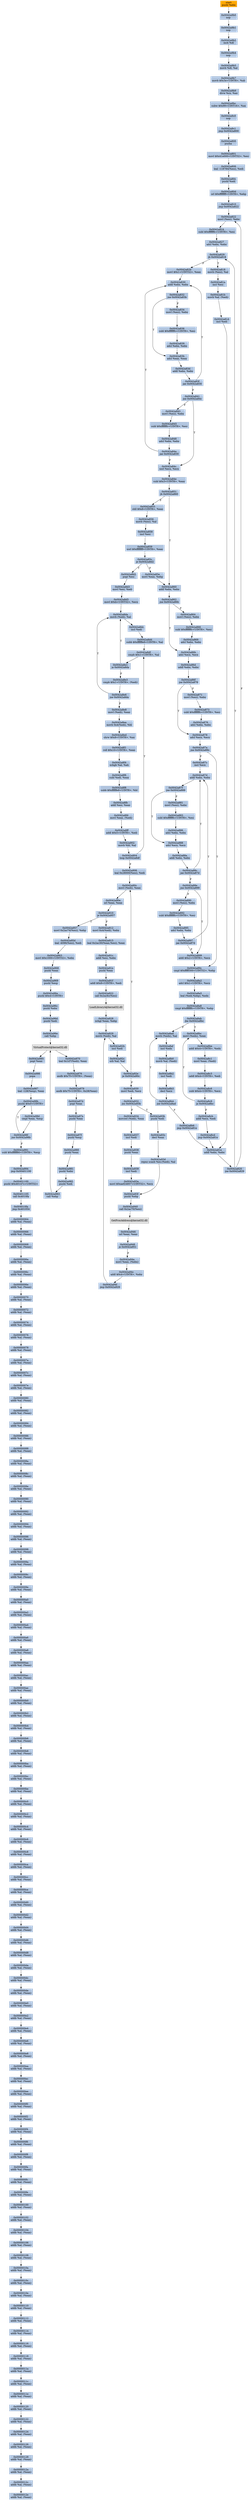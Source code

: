 digraph G {
node[shape=rectangle,style=filled,fillcolor=lightsteelblue,color=lightsteelblue]
bgcolor="transparent"
a0x0042a9afpushl_ebx[label="start\npushl %ebx",color="lightgrey",fillcolor="orange"];
a0x0042a9b0nop_[label="0x0042a9b0\nnop "];
a0x0042a9b1nop_[label="0x0042a9b1\nnop "];
a0x0042a9b2incb_dl[label="0x0042a9b2\nincb %dl"];
a0x0042a9b4nop_[label="0x0042a9b4\nnop "];
a0x0042a9b5movb_dl_al[label="0x0042a9b5\nmovb %dl, %al"];
a0x0042a9b7movb_0x3eUINT8_ah[label="0x0042a9b7\nmovb $0x3e<UINT8>, %ah"];
a0x0042a9b9divw_cx_ax[label="0x0042a9b9\ndivw %cx, %ax"];
a0x0042a9bcsubw_0x99UINT16_ax[label="0x0042a9bc\nsubw $0x99<UINT16>, %ax"];
a0x0042a9c0nop_[label="0x0042a9c0\nnop "];
a0x0042a9c1jmp_0x0042a800[label="0x0042a9c1\njmp 0x0042a800"];
a0x0042a800pusha_[label="0x0042a800\npusha "];
a0x0042a801movl_0x41e000UINT32_esi[label="0x0042a801\nmovl $0x41e000<UINT32>, %esi"];
a0x0042a806leal__118784esi__edi[label="0x0042a806\nleal -118784(%esi), %edi"];
a0x0042a80cpushl_edi[label="0x0042a80c\npushl %edi"];
a0x0042a80dorl_0xffffffffUINT8_ebp[label="0x0042a80d\norl $0xffffffff<UINT8>, %ebp"];
a0x0042a810jmp_0x0042a822[label="0x0042a810\njmp 0x0042a822"];
a0x0042a822movl_esi__ebx[label="0x0042a822\nmovl (%esi), %ebx"];
a0x0042a824subl_0xfffffffcUINT8_esi[label="0x0042a824\nsubl $0xfffffffc<UINT8>, %esi"];
a0x0042a827adcl_ebx_ebx[label="0x0042a827\nadcl %ebx, %ebx"];
a0x0042a829jb_0x0042a818[label="0x0042a829\njb 0x0042a818"];
a0x0042a818movb_esi__al[label="0x0042a818\nmovb (%esi), %al"];
a0x0042a81aincl_esi[label="0x0042a81a\nincl %esi"];
a0x0042a81bmovb_al_edi_[label="0x0042a81b\nmovb %al, (%edi)"];
a0x0042a81dincl_edi[label="0x0042a81d\nincl %edi"];
a0x0042a81eaddl_ebx_ebx[label="0x0042a81e\naddl %ebx, %ebx"];
a0x0042a820jne_0x0042a829[label="0x0042a820\njne 0x0042a829"];
a0x0042a82bmovl_0x1UINT32_eax[label="0x0042a82b\nmovl $0x1<UINT32>, %eax"];
a0x0042a830addl_ebx_ebx[label="0x0042a830\naddl %ebx, %ebx"];
a0x0042a832jne_0x0042a83b[label="0x0042a832\njne 0x0042a83b"];
a0x0042a83badcl_eax_eax[label="0x0042a83b\nadcl %eax, %eax"];
a0x0042a83daddl_ebx_ebx[label="0x0042a83d\naddl %ebx, %ebx"];
a0x0042a83fjae_0x0042a830[label="0x0042a83f\njae 0x0042a830"];
a0x0042a841jne_0x0042a84c[label="0x0042a841\njne 0x0042a84c"];
a0x0042a84cxorl_ecx_ecx[label="0x0042a84c\nxorl %ecx, %ecx"];
a0x0042a84esubl_0x3UINT8_eax[label="0x0042a84e\nsubl $0x3<UINT8>, %eax"];
a0x0042a851jb_0x0042a860[label="0x0042a851\njb 0x0042a860"];
a0x0042a860addl_ebx_ebx[label="0x0042a860\naddl %ebx, %ebx"];
a0x0042a862jne_0x0042a86b[label="0x0042a862\njne 0x0042a86b"];
a0x0042a86badcl_ecx_ecx[label="0x0042a86b\nadcl %ecx, %ecx"];
a0x0042a86daddl_ebx_ebx[label="0x0042a86d\naddl %ebx, %ebx"];
a0x0042a86fjne_0x0042a878[label="0x0042a86f\njne 0x0042a878"];
a0x0042a878adcl_ecx_ecx[label="0x0042a878\nadcl %ecx, %ecx"];
a0x0042a87ajne_0x0042a89c[label="0x0042a87a\njne 0x0042a89c"];
a0x0042a87cincl_ecx[label="0x0042a87c\nincl %ecx"];
a0x0042a87daddl_ebx_ebx[label="0x0042a87d\naddl %ebx, %ebx"];
a0x0042a87fjne_0x0042a888[label="0x0042a87f\njne 0x0042a888"];
a0x0042a888adcl_ecx_ecx[label="0x0042a888\nadcl %ecx, %ecx"];
a0x0042a88aaddl_ebx_ebx[label="0x0042a88a\naddl %ebx, %ebx"];
a0x0042a88cjae_0x0042a87d[label="0x0042a88c\njae 0x0042a87d"];
a0x0042a88ejne_0x0042a899[label="0x0042a88e\njne 0x0042a899"];
a0x0042a899addl_0x2UINT8_ecx[label="0x0042a899\naddl $0x2<UINT8>, %ecx"];
a0x0042a89ccmpl_0xfffff300UINT32_ebp[label="0x0042a89c\ncmpl $0xfffff300<UINT32>, %ebp"];
a0x0042a8a2adcl_0x1UINT8_ecx[label="0x0042a8a2\nadcl $0x1<UINT8>, %ecx"];
a0x0042a8a5leal_ediebp__edx[label="0x0042a8a5\nleal (%edi,%ebp), %edx"];
a0x0042a8a8cmpl_0xfffffffcUINT8_ebp[label="0x0042a8a8\ncmpl $0xfffffffc<UINT8>, %ebp"];
a0x0042a8abjbe_0x0042a8bc[label="0x0042a8ab\njbe 0x0042a8bc"];
a0x0042a8admovb_edx__al[label="0x0042a8ad\nmovb (%edx), %al"];
a0x0042a8afincl_edx[label="0x0042a8af\nincl %edx"];
a0x0042a8b0movb_al_edi_[label="0x0042a8b0\nmovb %al, (%edi)"];
a0x0042a8b2incl_edi[label="0x0042a8b2\nincl %edi"];
a0x0042a8b3decl_ecx[label="0x0042a8b3\ndecl %ecx"];
a0x0042a8b4jne_0x0042a8ad[label="0x0042a8b4\njne 0x0042a8ad"];
a0x0042a8b6jmp_0x0042a81e[label="0x0042a8b6\njmp 0x0042a81e"];
a0x0042a853shll_0x8UINT8_eax[label="0x0042a853\nshll $0x8<UINT8>, %eax"];
a0x0042a856movb_esi__al[label="0x0042a856\nmovb (%esi), %al"];
a0x0042a858incl_esi[label="0x0042a858\nincl %esi"];
a0x0042a859xorl_0xffffffffUINT8_eax[label="0x0042a859\nxorl $0xffffffff<UINT8>, %eax"];
a0x0042a85cje_0x0042a8d2[label="0x0042a85c\nje 0x0042a8d2"];
a0x0042a85emovl_eax_ebp[label="0x0042a85e\nmovl %eax, %ebp"];
a0x0042a8bcmovl_edx__eax[label="0x0042a8bc\nmovl (%edx), %eax"];
a0x0042a8beaddl_0x4UINT8_edx[label="0x0042a8be\naddl $0x4<UINT8>, %edx"];
a0x0042a8c1movl_eax_edi_[label="0x0042a8c1\nmovl %eax, (%edi)"];
a0x0042a8c3addl_0x4UINT8_edi[label="0x0042a8c3\naddl $0x4<UINT8>, %edi"];
a0x0042a8c6subl_0x4UINT8_ecx[label="0x0042a8c6\nsubl $0x4<UINT8>, %ecx"];
a0x0042a8c9ja_0x0042a8bc[label="0x0042a8c9\nja 0x0042a8bc"];
a0x0042a8cbaddl_ecx_edi[label="0x0042a8cb\naddl %ecx, %edi"];
a0x0042a8cdjmp_0x0042a81e[label="0x0042a8cd\njmp 0x0042a81e"];
a0x0042a864movl_esi__ebx[label="0x0042a864\nmovl (%esi), %ebx"];
a0x0042a866subl_0xfffffffcUINT8_esi[label="0x0042a866\nsubl $0xfffffffc<UINT8>, %esi"];
a0x0042a869adcl_ebx_ebx[label="0x0042a869\nadcl %ebx, %ebx"];
a0x0042a871movl_esi__ebx[label="0x0042a871\nmovl (%esi), %ebx"];
a0x0042a873subl_0xfffffffcUINT8_esi[label="0x0042a873\nsubl $0xfffffffc<UINT8>, %esi"];
a0x0042a876adcl_ebx_ebx[label="0x0042a876\nadcl %ebx, %ebx"];
a0x0042a843movl_esi__ebx[label="0x0042a843\nmovl (%esi), %ebx"];
a0x0042a845subl_0xfffffffcUINT8_esi[label="0x0042a845\nsubl $0xfffffffc<UINT8>, %esi"];
a0x0042a848adcl_ebx_ebx[label="0x0042a848\nadcl %ebx, %ebx"];
a0x0042a84ajae_0x0042a830[label="0x0042a84a\njae 0x0042a830"];
a0x0042a890movl_esi__ebx[label="0x0042a890\nmovl (%esi), %ebx"];
a0x0042a892subl_0xfffffffcUINT8_esi[label="0x0042a892\nsubl $0xfffffffc<UINT8>, %esi"];
a0x0042a895adcl_ebx_ebx[label="0x0042a895\nadcl %ebx, %ebx"];
a0x0042a897jae_0x0042a87d[label="0x0042a897\njae 0x0042a87d"];
a0x0042a834movl_esi__ebx[label="0x0042a834\nmovl (%esi), %ebx"];
a0x0042a836subl_0xfffffffcUINT8_esi[label="0x0042a836\nsubl $0xfffffffc<UINT8>, %esi"];
a0x0042a839adcl_ebx_ebx[label="0x0042a839\nadcl %ebx, %ebx"];
a0x0042a881movl_esi__ebx[label="0x0042a881\nmovl (%esi), %ebx"];
a0x0042a883subl_0xfffffffcUINT8_esi[label="0x0042a883\nsubl $0xfffffffc<UINT8>, %esi"];
a0x0042a886adcl_ebx_ebx[label="0x0042a886\nadcl %ebx, %ebx"];
a0x0042a8d2popl_esi[label="0x0042a8d2\npopl %esi"];
a0x0042a8d3movl_esi_edi[label="0x0042a8d3\nmovl %esi, %edi"];
a0x0042a8d5movl_0xbUINT32_ecx[label="0x0042a8d5\nmovl $0xb<UINT32>, %ecx"];
a0x0042a8damovb_edi__al[label="0x0042a8da\nmovb (%edi), %al"];
a0x0042a8dcincl_edi[label="0x0042a8dc\nincl %edi"];
a0x0042a8ddsubb_0xffffffe8UINT8_al[label="0x0042a8dd\nsubb $0xffffffe8<UINT8>, %al"];
a0x0042a8dfcmpb_0x1UINT8_al[label="0x0042a8df\ncmpb $0x1<UINT8>, %al"];
a0x0042a8e1ja_0x0042a8da[label="0x0042a8e1\nja 0x0042a8da"];
a0x0042a8e3cmpb_0x1UINT8_edi_[label="0x0042a8e3\ncmpb $0x1<UINT8>, (%edi)"];
a0x0042a8e6jne_0x0042a8da[label="0x0042a8e6\njne 0x0042a8da"];
a0x0042a8e8movl_edi__eax[label="0x0042a8e8\nmovl (%edi), %eax"];
a0x0042a8eamovb_0x4edi__bl[label="0x0042a8ea\nmovb 0x4(%edi), %bl"];
a0x0042a8edshrw_0x8UINT8_ax[label="0x0042a8ed\nshrw $0x8<UINT8>, %ax"];
a0x0042a8f1roll_0x10UINT8_eax[label="0x0042a8f1\nroll $0x10<UINT8>, %eax"];
a0x0042a8f4xchgb_al_ah[label="0x0042a8f4\nxchgb %al, %ah"];
a0x0042a8f6subl_edi_eax[label="0x0042a8f6\nsubl %edi, %eax"];
a0x0042a8f8subb_0xffffffe8UINT8_bl[label="0x0042a8f8\nsubb $0xffffffe8<UINT8>, %bl"];
a0x0042a8fbaddl_esi_eax[label="0x0042a8fb\naddl %esi, %eax"];
a0x0042a8fdmovl_eax_edi_[label="0x0042a8fd\nmovl %eax, (%edi)"];
a0x0042a8ffaddl_0x5UINT8_edi[label="0x0042a8ff\naddl $0x5<UINT8>, %edi"];
a0x0042a902movb_bl_al[label="0x0042a902\nmovb %bl, %al"];
a0x0042a904loop_0x0042a8df[label="0x0042a904\nloop 0x0042a8df"];
a0x0042a906leal_0x28000esi__edi[label="0x0042a906\nleal 0x28000(%esi), %edi"];
a0x0042a90cmovl_edi__eax[label="0x0042a90c\nmovl (%edi), %eax"];
a0x0042a90eorl_eax_eax[label="0x0042a90e\norl %eax, %eax"];
a0x0042a910je_0x0042a957[label="0x0042a910\nje 0x0042a957"];
a0x0042a912movl_0x4edi__ebx[label="0x0042a912\nmovl 0x4(%edi), %ebx"];
a0x0042a915leal_0x2ac30eaxesi__eax[label="0x0042a915\nleal 0x2ac30(%eax,%esi), %eax"];
a0x0042a91caddl_esi_ebx[label="0x0042a91c\naddl %esi, %ebx"];
a0x0042a91epushl_eax[label="0x0042a91e\npushl %eax"];
a0x0042a91faddl_0x8UINT8_edi[label="0x0042a91f\naddl $0x8<UINT8>, %edi"];
a0x0042a922call_0x2ac6cesi_[label="0x0042a922\ncall 0x2ac6c(%esi)"];
LoadLibraryA_kernel32_dll[label="LoadLibraryA@kernel32.dll",color="lightgrey",fillcolor="lightgrey"];
a0x0042a928xchgl_eax_ebp[label="0x0042a928\nxchgl %eax, %ebp"];
a0x0042a929movb_edi__al[label="0x0042a929\nmovb (%edi), %al"];
a0x0042a92bincl_edi[label="0x0042a92b\nincl %edi"];
a0x0042a92corb_al_al[label="0x0042a92c\norb %al, %al"];
a0x0042a92eje_0x0042a90c[label="0x0042a92e\nje 0x0042a90c"];
a0x0042a930movl_edi_ecx[label="0x0042a930\nmovl %edi, %ecx"];
a0x0042a932jns_0x0042a93b[label="0x0042a932\njns 0x0042a93b"];
a0x0042a934movzwl_edi__eax[label="0x0042a934\nmovzwl (%edi), %eax"];
a0x0042a937incl_edi[label="0x0042a937\nincl %edi"];
a0x0042a938pushl_eax[label="0x0042a938\npushl %eax"];
a0x0042a939incl_edi[label="0x0042a939\nincl %edi"];
a0x0042a93amovl_0xaef24857UINT32_ecx[label="0x0042a93a\nmovl $0xaef24857<UINT32>, %ecx"];
a0x0042a93fpushl_ebp[label="0x0042a93f\npushl %ebp"];
a0x0042a940call_0x2ac70esi_[label="0x0042a940\ncall 0x2ac70(%esi)"];
GetProcAddress_kernel32_dll[label="GetProcAddress@kernel32.dll",color="lightgrey",fillcolor="lightgrey"];
a0x0042a946orl_eax_eax[label="0x0042a946\norl %eax, %eax"];
a0x0042a948je_0x0042a951[label="0x0042a948\nje 0x0042a951"];
a0x0042a94amovl_eax_ebx_[label="0x0042a94a\nmovl %eax, (%ebx)"];
a0x0042a94caddl_0x4UINT8_ebx[label="0x0042a94c\naddl $0x4<UINT8>, %ebx"];
a0x0042a94fjmp_0x0042a929[label="0x0042a94f\njmp 0x0042a929"];
a0x0042a93bpushl_edi[label="0x0042a93b\npushl %edi"];
a0x0042a93cdecl_eax[label="0x0042a93c\ndecl %eax"];
a0x0042a93drepnz_scasb_es_edi__al[label="0x0042a93d\nrepnz scasb %es:(%edi), %al"];
a0x0042a957movl_0x2ac74esi__ebp[label="0x0042a957\nmovl 0x2ac74(%esi), %ebp"];
a0x0042a95dleal__4096esi__edi[label="0x0042a95d\nleal -4096(%esi), %edi"];
a0x0042a963movl_0x1000UINT32_ebx[label="0x0042a963\nmovl $0x1000<UINT32>, %ebx"];
a0x0042a968pushl_eax[label="0x0042a968\npushl %eax"];
a0x0042a969pushl_esp[label="0x0042a969\npushl %esp"];
a0x0042a96apushl_0x4UINT8[label="0x0042a96a\npushl $0x4<UINT8>"];
a0x0042a96cpushl_ebx[label="0x0042a96c\npushl %ebx"];
a0x0042a96dpushl_edi[label="0x0042a96d\npushl %edi"];
a0x0042a96ecall_ebp[label="0x0042a96e\ncall %ebp"];
VirtualProtect_kernel32_dll[label="VirtualProtect@kernel32.dll",color="lightgrey",fillcolor="lightgrey"];
a0x0042a970leal_0x1d7edi__eax[label="0x0042a970\nleal 0x1d7(%edi), %eax"];
a0x0042a976andb_0x7fUINT8_eax_[label="0x0042a976\nandb $0x7f<UINT8>, (%eax)"];
a0x0042a979andb_0x7fUINT8_0x28eax_[label="0x0042a979\nandb $0x7f<UINT8>, 0x28(%eax)"];
a0x0042a97dpopl_eax[label="0x0042a97d\npopl %eax"];
a0x0042a97epushl_eax[label="0x0042a97e\npushl %eax"];
a0x0042a97fpushl_esp[label="0x0042a97f\npushl %esp"];
a0x0042a980pushl_eax[label="0x0042a980\npushl %eax"];
a0x0042a981pushl_ebx[label="0x0042a981\npushl %ebx"];
a0x0042a982pushl_edi[label="0x0042a982\npushl %edi"];
a0x0042a983call_ebp[label="0x0042a983\ncall %ebp"];
a0x0042a985popl_eax[label="0x0042a985\npopl %eax"];
a0x0042a986popa_[label="0x0042a986\npopa "];
a0x0042a987leal__128esp__eax[label="0x0042a987\nleal -128(%esp), %eax"];
a0x0042a98bpushl_0x0UINT8[label="0x0042a98b\npushl $0x0<UINT8>"];
a0x0042a98dcmpl_eax_esp[label="0x0042a98d\ncmpl %eax, %esp"];
a0x0042a98fjne_0x0042a98b[label="0x0042a98f\njne 0x0042a98b"];
a0x0042a991subl_0xffffff80UINT8_esp[label="0x0042a991\nsubl $0xffffff80<UINT8>, %esp"];
a0x0042a994jmp_0x00401100[label="0x0042a994\njmp 0x00401100"];
a0x00401100pushl_0x40147cUINT32[label="0x00401100\npushl $0x40147c<UINT32>"];
a0x00401105call_0x4010fa[label="0x00401105\ncall 0x4010fa"];
a0x004010fajmp_0x401054[label="0x004010fa\njmp 0x401054"];
a0x00000064addb_al_eax_[label="0x00000064\naddb %al, (%eax)"];
a0x00000066addb_al_eax_[label="0x00000066\naddb %al, (%eax)"];
a0x00000068addb_al_eax_[label="0x00000068\naddb %al, (%eax)"];
a0x0000006aaddb_al_eax_[label="0x0000006a\naddb %al, (%eax)"];
a0x0000006caddb_al_eax_[label="0x0000006c\naddb %al, (%eax)"];
a0x0000006eaddb_al_eax_[label="0x0000006e\naddb %al, (%eax)"];
a0x00000070addb_al_eax_[label="0x00000070\naddb %al, (%eax)"];
a0x00000072addb_al_eax_[label="0x00000072\naddb %al, (%eax)"];
a0x00000074addb_al_eax_[label="0x00000074\naddb %al, (%eax)"];
a0x00000076addb_al_eax_[label="0x00000076\naddb %al, (%eax)"];
a0x00000078addb_al_eax_[label="0x00000078\naddb %al, (%eax)"];
a0x0000007aaddb_al_eax_[label="0x0000007a\naddb %al, (%eax)"];
a0x0000007caddb_al_eax_[label="0x0000007c\naddb %al, (%eax)"];
a0x0000007eaddb_al_eax_[label="0x0000007e\naddb %al, (%eax)"];
a0x00000080addb_al_eax_[label="0x00000080\naddb %al, (%eax)"];
a0x00000082addb_al_eax_[label="0x00000082\naddb %al, (%eax)"];
a0x00000084addb_al_eax_[label="0x00000084\naddb %al, (%eax)"];
a0x00000086addb_al_eax_[label="0x00000086\naddb %al, (%eax)"];
a0x00000088addb_al_eax_[label="0x00000088\naddb %al, (%eax)"];
a0x0000008aaddb_al_eax_[label="0x0000008a\naddb %al, (%eax)"];
a0x0000008caddb_al_eax_[label="0x0000008c\naddb %al, (%eax)"];
a0x0000008eaddb_al_eax_[label="0x0000008e\naddb %al, (%eax)"];
a0x00000090addb_al_eax_[label="0x00000090\naddb %al, (%eax)"];
a0x00000092addb_al_eax_[label="0x00000092\naddb %al, (%eax)"];
a0x00000094addb_al_eax_[label="0x00000094\naddb %al, (%eax)"];
a0x00000096addb_al_eax_[label="0x00000096\naddb %al, (%eax)"];
a0x00000098addb_al_eax_[label="0x00000098\naddb %al, (%eax)"];
a0x0000009aaddb_al_eax_[label="0x0000009a\naddb %al, (%eax)"];
a0x0000009caddb_al_eax_[label="0x0000009c\naddb %al, (%eax)"];
a0x0000009eaddb_al_eax_[label="0x0000009e\naddb %al, (%eax)"];
a0x000000a0addb_al_eax_[label="0x000000a0\naddb %al, (%eax)"];
a0x000000a2addb_al_eax_[label="0x000000a2\naddb %al, (%eax)"];
a0x000000a4addb_al_eax_[label="0x000000a4\naddb %al, (%eax)"];
a0x000000a6addb_al_eax_[label="0x000000a6\naddb %al, (%eax)"];
a0x000000a8addb_al_eax_[label="0x000000a8\naddb %al, (%eax)"];
a0x000000aaaddb_al_eax_[label="0x000000aa\naddb %al, (%eax)"];
a0x000000acaddb_al_eax_[label="0x000000ac\naddb %al, (%eax)"];
a0x000000aeaddb_al_eax_[label="0x000000ae\naddb %al, (%eax)"];
a0x000000b0addb_al_eax_[label="0x000000b0\naddb %al, (%eax)"];
a0x000000b2addb_al_eax_[label="0x000000b2\naddb %al, (%eax)"];
a0x000000b4addb_al_eax_[label="0x000000b4\naddb %al, (%eax)"];
a0x000000b6addb_al_eax_[label="0x000000b6\naddb %al, (%eax)"];
a0x000000b8addb_al_eax_[label="0x000000b8\naddb %al, (%eax)"];
a0x000000baaddb_al_eax_[label="0x000000ba\naddb %al, (%eax)"];
a0x000000bcaddb_al_eax_[label="0x000000bc\naddb %al, (%eax)"];
a0x000000beaddb_al_eax_[label="0x000000be\naddb %al, (%eax)"];
a0x000000c0addb_al_eax_[label="0x000000c0\naddb %al, (%eax)"];
a0x000000c2addb_al_eax_[label="0x000000c2\naddb %al, (%eax)"];
a0x000000c4addb_al_eax_[label="0x000000c4\naddb %al, (%eax)"];
a0x000000c6addb_al_eax_[label="0x000000c6\naddb %al, (%eax)"];
a0x000000c8addb_al_eax_[label="0x000000c8\naddb %al, (%eax)"];
a0x000000caaddb_al_eax_[label="0x000000ca\naddb %al, (%eax)"];
a0x000000ccaddb_al_eax_[label="0x000000cc\naddb %al, (%eax)"];
a0x000000ceaddb_al_eax_[label="0x000000ce\naddb %al, (%eax)"];
a0x000000d0addb_al_eax_[label="0x000000d0\naddb %al, (%eax)"];
a0x000000d2addb_al_eax_[label="0x000000d2\naddb %al, (%eax)"];
a0x000000d4addb_al_eax_[label="0x000000d4\naddb %al, (%eax)"];
a0x000000d6addb_al_eax_[label="0x000000d6\naddb %al, (%eax)"];
a0x000000d8addb_al_eax_[label="0x000000d8\naddb %al, (%eax)"];
a0x000000daaddb_al_eax_[label="0x000000da\naddb %al, (%eax)"];
a0x000000dcaddb_al_eax_[label="0x000000dc\naddb %al, (%eax)"];
a0x000000deaddb_al_eax_[label="0x000000de\naddb %al, (%eax)"];
a0x000000e0addb_al_eax_[label="0x000000e0\naddb %al, (%eax)"];
a0x000000e2addb_al_eax_[label="0x000000e2\naddb %al, (%eax)"];
a0x000000e4addb_al_eax_[label="0x000000e4\naddb %al, (%eax)"];
a0x000000e6addb_al_eax_[label="0x000000e6\naddb %al, (%eax)"];
a0x000000e8addb_al_eax_[label="0x000000e8\naddb %al, (%eax)"];
a0x000000eaaddb_al_eax_[label="0x000000ea\naddb %al, (%eax)"];
a0x000000ecaddb_al_eax_[label="0x000000ec\naddb %al, (%eax)"];
a0x000000eeaddb_al_eax_[label="0x000000ee\naddb %al, (%eax)"];
a0x000000f0addb_al_eax_[label="0x000000f0\naddb %al, (%eax)"];
a0x000000f2addb_al_eax_[label="0x000000f2\naddb %al, (%eax)"];
a0x000000f4addb_al_eax_[label="0x000000f4\naddb %al, (%eax)"];
a0x000000f6addb_al_eax_[label="0x000000f6\naddb %al, (%eax)"];
a0x000000f8addb_al_eax_[label="0x000000f8\naddb %al, (%eax)"];
a0x000000faaddb_al_eax_[label="0x000000fa\naddb %al, (%eax)"];
a0x000000fcaddb_al_eax_[label="0x000000fc\naddb %al, (%eax)"];
a0x000000feaddb_al_eax_[label="0x000000fe\naddb %al, (%eax)"];
a0x00000100addb_al_eax_[label="0x00000100\naddb %al, (%eax)"];
a0x00000102addb_al_eax_[label="0x00000102\naddb %al, (%eax)"];
a0x00000104addb_al_eax_[label="0x00000104\naddb %al, (%eax)"];
a0x00000106addb_al_eax_[label="0x00000106\naddb %al, (%eax)"];
a0x00000108addb_al_eax_[label="0x00000108\naddb %al, (%eax)"];
a0x0000010aaddb_al_eax_[label="0x0000010a\naddb %al, (%eax)"];
a0x0000010caddb_al_eax_[label="0x0000010c\naddb %al, (%eax)"];
a0x0000010eaddb_al_eax_[label="0x0000010e\naddb %al, (%eax)"];
a0x00000110addb_al_eax_[label="0x00000110\naddb %al, (%eax)"];
a0x00000112addb_al_eax_[label="0x00000112\naddb %al, (%eax)"];
a0x00000114addb_al_eax_[label="0x00000114\naddb %al, (%eax)"];
a0x00000116addb_al_eax_[label="0x00000116\naddb %al, (%eax)"];
a0x00000118addb_al_eax_[label="0x00000118\naddb %al, (%eax)"];
a0x0000011aaddb_al_eax_[label="0x0000011a\naddb %al, (%eax)"];
a0x0000011caddb_al_eax_[label="0x0000011c\naddb %al, (%eax)"];
a0x0000011eaddb_al_eax_[label="0x0000011e\naddb %al, (%eax)"];
a0x00000120addb_al_eax_[label="0x00000120\naddb %al, (%eax)"];
a0x00000122addb_al_eax_[label="0x00000122\naddb %al, (%eax)"];
a0x00000124addb_al_eax_[label="0x00000124\naddb %al, (%eax)"];
a0x00000126addb_al_eax_[label="0x00000126\naddb %al, (%eax)"];
a0x00000128addb_al_eax_[label="0x00000128\naddb %al, (%eax)"];
a0x0000012aaddb_al_eax_[label="0x0000012a\naddb %al, (%eax)"];
a0x0000012caddb_al_eax_[label="0x0000012c\naddb %al, (%eax)"];
a0x0000012eaddb_al_eax_[label="0x0000012e\naddb %al, (%eax)"];
a0x0042a9afpushl_ebx -> a0x0042a9b0nop_ [color="#000000"];
a0x0042a9b0nop_ -> a0x0042a9b1nop_ [color="#000000"];
a0x0042a9b1nop_ -> a0x0042a9b2incb_dl [color="#000000"];
a0x0042a9b2incb_dl -> a0x0042a9b4nop_ [color="#000000"];
a0x0042a9b4nop_ -> a0x0042a9b5movb_dl_al [color="#000000"];
a0x0042a9b5movb_dl_al -> a0x0042a9b7movb_0x3eUINT8_ah [color="#000000"];
a0x0042a9b7movb_0x3eUINT8_ah -> a0x0042a9b9divw_cx_ax [color="#000000"];
a0x0042a9b9divw_cx_ax -> a0x0042a9bcsubw_0x99UINT16_ax [color="#000000"];
a0x0042a9bcsubw_0x99UINT16_ax -> a0x0042a9c0nop_ [color="#000000"];
a0x0042a9c0nop_ -> a0x0042a9c1jmp_0x0042a800 [color="#000000"];
a0x0042a9c1jmp_0x0042a800 -> a0x0042a800pusha_ [color="#000000"];
a0x0042a800pusha_ -> a0x0042a801movl_0x41e000UINT32_esi [color="#000000"];
a0x0042a801movl_0x41e000UINT32_esi -> a0x0042a806leal__118784esi__edi [color="#000000"];
a0x0042a806leal__118784esi__edi -> a0x0042a80cpushl_edi [color="#000000"];
a0x0042a80cpushl_edi -> a0x0042a80dorl_0xffffffffUINT8_ebp [color="#000000"];
a0x0042a80dorl_0xffffffffUINT8_ebp -> a0x0042a810jmp_0x0042a822 [color="#000000"];
a0x0042a810jmp_0x0042a822 -> a0x0042a822movl_esi__ebx [color="#000000"];
a0x0042a822movl_esi__ebx -> a0x0042a824subl_0xfffffffcUINT8_esi [color="#000000"];
a0x0042a824subl_0xfffffffcUINT8_esi -> a0x0042a827adcl_ebx_ebx [color="#000000"];
a0x0042a827adcl_ebx_ebx -> a0x0042a829jb_0x0042a818 [color="#000000"];
a0x0042a829jb_0x0042a818 -> a0x0042a818movb_esi__al [color="#000000",label="T"];
a0x0042a818movb_esi__al -> a0x0042a81aincl_esi [color="#000000"];
a0x0042a81aincl_esi -> a0x0042a81bmovb_al_edi_ [color="#000000"];
a0x0042a81bmovb_al_edi_ -> a0x0042a81dincl_edi [color="#000000"];
a0x0042a81dincl_edi -> a0x0042a81eaddl_ebx_ebx [color="#000000"];
a0x0042a81eaddl_ebx_ebx -> a0x0042a820jne_0x0042a829 [color="#000000"];
a0x0042a820jne_0x0042a829 -> a0x0042a829jb_0x0042a818 [color="#000000",label="T"];
a0x0042a829jb_0x0042a818 -> a0x0042a82bmovl_0x1UINT32_eax [color="#000000",label="F"];
a0x0042a82bmovl_0x1UINT32_eax -> a0x0042a830addl_ebx_ebx [color="#000000"];
a0x0042a830addl_ebx_ebx -> a0x0042a832jne_0x0042a83b [color="#000000"];
a0x0042a832jne_0x0042a83b -> a0x0042a83badcl_eax_eax [color="#000000",label="T"];
a0x0042a83badcl_eax_eax -> a0x0042a83daddl_ebx_ebx [color="#000000"];
a0x0042a83daddl_ebx_ebx -> a0x0042a83fjae_0x0042a830 [color="#000000"];
a0x0042a83fjae_0x0042a830 -> a0x0042a841jne_0x0042a84c [color="#000000",label="F"];
a0x0042a841jne_0x0042a84c -> a0x0042a84cxorl_ecx_ecx [color="#000000",label="T"];
a0x0042a84cxorl_ecx_ecx -> a0x0042a84esubl_0x3UINT8_eax [color="#000000"];
a0x0042a84esubl_0x3UINT8_eax -> a0x0042a851jb_0x0042a860 [color="#000000"];
a0x0042a851jb_0x0042a860 -> a0x0042a860addl_ebx_ebx [color="#000000",label="T"];
a0x0042a860addl_ebx_ebx -> a0x0042a862jne_0x0042a86b [color="#000000"];
a0x0042a862jne_0x0042a86b -> a0x0042a86badcl_ecx_ecx [color="#000000",label="T"];
a0x0042a86badcl_ecx_ecx -> a0x0042a86daddl_ebx_ebx [color="#000000"];
a0x0042a86daddl_ebx_ebx -> a0x0042a86fjne_0x0042a878 [color="#000000"];
a0x0042a86fjne_0x0042a878 -> a0x0042a878adcl_ecx_ecx [color="#000000",label="T"];
a0x0042a878adcl_ecx_ecx -> a0x0042a87ajne_0x0042a89c [color="#000000"];
a0x0042a87ajne_0x0042a89c -> a0x0042a87cincl_ecx [color="#000000",label="F"];
a0x0042a87cincl_ecx -> a0x0042a87daddl_ebx_ebx [color="#000000"];
a0x0042a87daddl_ebx_ebx -> a0x0042a87fjne_0x0042a888 [color="#000000"];
a0x0042a87fjne_0x0042a888 -> a0x0042a888adcl_ecx_ecx [color="#000000",label="T"];
a0x0042a888adcl_ecx_ecx -> a0x0042a88aaddl_ebx_ebx [color="#000000"];
a0x0042a88aaddl_ebx_ebx -> a0x0042a88cjae_0x0042a87d [color="#000000"];
a0x0042a88cjae_0x0042a87d -> a0x0042a87daddl_ebx_ebx [color="#000000",label="T"];
a0x0042a88cjae_0x0042a87d -> a0x0042a88ejne_0x0042a899 [color="#000000",label="F"];
a0x0042a88ejne_0x0042a899 -> a0x0042a899addl_0x2UINT8_ecx [color="#000000",label="T"];
a0x0042a899addl_0x2UINT8_ecx -> a0x0042a89ccmpl_0xfffff300UINT32_ebp [color="#000000"];
a0x0042a89ccmpl_0xfffff300UINT32_ebp -> a0x0042a8a2adcl_0x1UINT8_ecx [color="#000000"];
a0x0042a8a2adcl_0x1UINT8_ecx -> a0x0042a8a5leal_ediebp__edx [color="#000000"];
a0x0042a8a5leal_ediebp__edx -> a0x0042a8a8cmpl_0xfffffffcUINT8_ebp [color="#000000"];
a0x0042a8a8cmpl_0xfffffffcUINT8_ebp -> a0x0042a8abjbe_0x0042a8bc [color="#000000"];
a0x0042a8abjbe_0x0042a8bc -> a0x0042a8admovb_edx__al [color="#000000",label="F"];
a0x0042a8admovb_edx__al -> a0x0042a8afincl_edx [color="#000000"];
a0x0042a8afincl_edx -> a0x0042a8b0movb_al_edi_ [color="#000000"];
a0x0042a8b0movb_al_edi_ -> a0x0042a8b2incl_edi [color="#000000"];
a0x0042a8b2incl_edi -> a0x0042a8b3decl_ecx [color="#000000"];
a0x0042a8b3decl_ecx -> a0x0042a8b4jne_0x0042a8ad [color="#000000"];
a0x0042a8b4jne_0x0042a8ad -> a0x0042a8admovb_edx__al [color="#000000",label="T"];
a0x0042a8b4jne_0x0042a8ad -> a0x0042a8b6jmp_0x0042a81e [color="#000000",label="F"];
a0x0042a8b6jmp_0x0042a81e -> a0x0042a81eaddl_ebx_ebx [color="#000000"];
a0x0042a851jb_0x0042a860 -> a0x0042a853shll_0x8UINT8_eax [color="#000000",label="F"];
a0x0042a853shll_0x8UINT8_eax -> a0x0042a856movb_esi__al [color="#000000"];
a0x0042a856movb_esi__al -> a0x0042a858incl_esi [color="#000000"];
a0x0042a858incl_esi -> a0x0042a859xorl_0xffffffffUINT8_eax [color="#000000"];
a0x0042a859xorl_0xffffffffUINT8_eax -> a0x0042a85cje_0x0042a8d2 [color="#000000"];
a0x0042a85cje_0x0042a8d2 -> a0x0042a85emovl_eax_ebp [color="#000000",label="F"];
a0x0042a85emovl_eax_ebp -> a0x0042a860addl_ebx_ebx [color="#000000"];
a0x0042a87ajne_0x0042a89c -> a0x0042a89ccmpl_0xfffff300UINT32_ebp [color="#000000",label="T"];
a0x0042a8abjbe_0x0042a8bc -> a0x0042a8bcmovl_edx__eax [color="#000000",label="T"];
a0x0042a8bcmovl_edx__eax -> a0x0042a8beaddl_0x4UINT8_edx [color="#000000"];
a0x0042a8beaddl_0x4UINT8_edx -> a0x0042a8c1movl_eax_edi_ [color="#000000"];
a0x0042a8c1movl_eax_edi_ -> a0x0042a8c3addl_0x4UINT8_edi [color="#000000"];
a0x0042a8c3addl_0x4UINT8_edi -> a0x0042a8c6subl_0x4UINT8_ecx [color="#000000"];
a0x0042a8c6subl_0x4UINT8_ecx -> a0x0042a8c9ja_0x0042a8bc [color="#000000"];
a0x0042a8c9ja_0x0042a8bc -> a0x0042a8cbaddl_ecx_edi [color="#000000",label="F"];
a0x0042a8cbaddl_ecx_edi -> a0x0042a8cdjmp_0x0042a81e [color="#000000"];
a0x0042a8cdjmp_0x0042a81e -> a0x0042a81eaddl_ebx_ebx [color="#000000"];
a0x0042a862jne_0x0042a86b -> a0x0042a864movl_esi__ebx [color="#000000",label="F"];
a0x0042a864movl_esi__ebx -> a0x0042a866subl_0xfffffffcUINT8_esi [color="#000000"];
a0x0042a866subl_0xfffffffcUINT8_esi -> a0x0042a869adcl_ebx_ebx [color="#000000"];
a0x0042a869adcl_ebx_ebx -> a0x0042a86badcl_ecx_ecx [color="#000000"];
a0x0042a8c9ja_0x0042a8bc -> a0x0042a8bcmovl_edx__eax [color="#000000",label="T"];
a0x0042a86fjne_0x0042a878 -> a0x0042a871movl_esi__ebx [color="#000000",label="F"];
a0x0042a871movl_esi__ebx -> a0x0042a873subl_0xfffffffcUINT8_esi [color="#000000"];
a0x0042a873subl_0xfffffffcUINT8_esi -> a0x0042a876adcl_ebx_ebx [color="#000000"];
a0x0042a876adcl_ebx_ebx -> a0x0042a878adcl_ecx_ecx [color="#000000"];
a0x0042a820jne_0x0042a829 -> a0x0042a822movl_esi__ebx [color="#000000",label="F"];
a0x0042a841jne_0x0042a84c -> a0x0042a843movl_esi__ebx [color="#000000",label="F"];
a0x0042a843movl_esi__ebx -> a0x0042a845subl_0xfffffffcUINT8_esi [color="#000000"];
a0x0042a845subl_0xfffffffcUINT8_esi -> a0x0042a848adcl_ebx_ebx [color="#000000"];
a0x0042a848adcl_ebx_ebx -> a0x0042a84ajae_0x0042a830 [color="#000000"];
a0x0042a84ajae_0x0042a830 -> a0x0042a84cxorl_ecx_ecx [color="#000000",label="F"];
a0x0042a88ejne_0x0042a899 -> a0x0042a890movl_esi__ebx [color="#000000",label="F"];
a0x0042a890movl_esi__ebx -> a0x0042a892subl_0xfffffffcUINT8_esi [color="#000000"];
a0x0042a892subl_0xfffffffcUINT8_esi -> a0x0042a895adcl_ebx_ebx [color="#000000"];
a0x0042a895adcl_ebx_ebx -> a0x0042a897jae_0x0042a87d [color="#000000"];
a0x0042a897jae_0x0042a87d -> a0x0042a87daddl_ebx_ebx [color="#000000",label="T"];
a0x0042a83fjae_0x0042a830 -> a0x0042a830addl_ebx_ebx [color="#000000",label="T"];
a0x0042a897jae_0x0042a87d -> a0x0042a899addl_0x2UINT8_ecx [color="#000000",label="F"];
a0x0042a832jne_0x0042a83b -> a0x0042a834movl_esi__ebx [color="#000000",label="F"];
a0x0042a834movl_esi__ebx -> a0x0042a836subl_0xfffffffcUINT8_esi [color="#000000"];
a0x0042a836subl_0xfffffffcUINT8_esi -> a0x0042a839adcl_ebx_ebx [color="#000000"];
a0x0042a839adcl_ebx_ebx -> a0x0042a83badcl_eax_eax [color="#000000"];
a0x0042a87fjne_0x0042a888 -> a0x0042a881movl_esi__ebx [color="#000000",label="F"];
a0x0042a881movl_esi__ebx -> a0x0042a883subl_0xfffffffcUINT8_esi [color="#000000"];
a0x0042a883subl_0xfffffffcUINT8_esi -> a0x0042a886adcl_ebx_ebx [color="#000000"];
a0x0042a886adcl_ebx_ebx -> a0x0042a888adcl_ecx_ecx [color="#000000"];
a0x0042a84ajae_0x0042a830 -> a0x0042a830addl_ebx_ebx [color="#000000",label="T"];
a0x0042a85cje_0x0042a8d2 -> a0x0042a8d2popl_esi [color="#000000",label="T"];
a0x0042a8d2popl_esi -> a0x0042a8d3movl_esi_edi [color="#000000"];
a0x0042a8d3movl_esi_edi -> a0x0042a8d5movl_0xbUINT32_ecx [color="#000000"];
a0x0042a8d5movl_0xbUINT32_ecx -> a0x0042a8damovb_edi__al [color="#000000"];
a0x0042a8damovb_edi__al -> a0x0042a8dcincl_edi [color="#000000"];
a0x0042a8dcincl_edi -> a0x0042a8ddsubb_0xffffffe8UINT8_al [color="#000000"];
a0x0042a8ddsubb_0xffffffe8UINT8_al -> a0x0042a8dfcmpb_0x1UINT8_al [color="#000000"];
a0x0042a8dfcmpb_0x1UINT8_al -> a0x0042a8e1ja_0x0042a8da [color="#000000"];
a0x0042a8e1ja_0x0042a8da -> a0x0042a8damovb_edi__al [color="#000000",label="T"];
a0x0042a8e1ja_0x0042a8da -> a0x0042a8e3cmpb_0x1UINT8_edi_ [color="#000000",label="F"];
a0x0042a8e3cmpb_0x1UINT8_edi_ -> a0x0042a8e6jne_0x0042a8da [color="#000000"];
a0x0042a8e6jne_0x0042a8da -> a0x0042a8e8movl_edi__eax [color="#000000",label="F"];
a0x0042a8e8movl_edi__eax -> a0x0042a8eamovb_0x4edi__bl [color="#000000"];
a0x0042a8eamovb_0x4edi__bl -> a0x0042a8edshrw_0x8UINT8_ax [color="#000000"];
a0x0042a8edshrw_0x8UINT8_ax -> a0x0042a8f1roll_0x10UINT8_eax [color="#000000"];
a0x0042a8f1roll_0x10UINT8_eax -> a0x0042a8f4xchgb_al_ah [color="#000000"];
a0x0042a8f4xchgb_al_ah -> a0x0042a8f6subl_edi_eax [color="#000000"];
a0x0042a8f6subl_edi_eax -> a0x0042a8f8subb_0xffffffe8UINT8_bl [color="#000000"];
a0x0042a8f8subb_0xffffffe8UINT8_bl -> a0x0042a8fbaddl_esi_eax [color="#000000"];
a0x0042a8fbaddl_esi_eax -> a0x0042a8fdmovl_eax_edi_ [color="#000000"];
a0x0042a8fdmovl_eax_edi_ -> a0x0042a8ffaddl_0x5UINT8_edi [color="#000000"];
a0x0042a8ffaddl_0x5UINT8_edi -> a0x0042a902movb_bl_al [color="#000000"];
a0x0042a902movb_bl_al -> a0x0042a904loop_0x0042a8df [color="#000000"];
a0x0042a904loop_0x0042a8df -> a0x0042a8dfcmpb_0x1UINT8_al [color="#000000",label="T"];
a0x0042a8e6jne_0x0042a8da -> a0x0042a8damovb_edi__al [color="#000000",label="T"];
a0x0042a904loop_0x0042a8df -> a0x0042a906leal_0x28000esi__edi [color="#000000",label="F"];
a0x0042a906leal_0x28000esi__edi -> a0x0042a90cmovl_edi__eax [color="#000000"];
a0x0042a90cmovl_edi__eax -> a0x0042a90eorl_eax_eax [color="#000000"];
a0x0042a90eorl_eax_eax -> a0x0042a910je_0x0042a957 [color="#000000"];
a0x0042a910je_0x0042a957 -> a0x0042a912movl_0x4edi__ebx [color="#000000",label="F"];
a0x0042a912movl_0x4edi__ebx -> a0x0042a915leal_0x2ac30eaxesi__eax [color="#000000"];
a0x0042a915leal_0x2ac30eaxesi__eax -> a0x0042a91caddl_esi_ebx [color="#000000"];
a0x0042a91caddl_esi_ebx -> a0x0042a91epushl_eax [color="#000000"];
a0x0042a91epushl_eax -> a0x0042a91faddl_0x8UINT8_edi [color="#000000"];
a0x0042a91faddl_0x8UINT8_edi -> a0x0042a922call_0x2ac6cesi_ [color="#000000"];
a0x0042a922call_0x2ac6cesi_ -> LoadLibraryA_kernel32_dll [color="#000000"];
LoadLibraryA_kernel32_dll -> a0x0042a928xchgl_eax_ebp [color="#000000"];
a0x0042a928xchgl_eax_ebp -> a0x0042a929movb_edi__al [color="#000000"];
a0x0042a929movb_edi__al -> a0x0042a92bincl_edi [color="#000000"];
a0x0042a92bincl_edi -> a0x0042a92corb_al_al [color="#000000"];
a0x0042a92corb_al_al -> a0x0042a92eje_0x0042a90c [color="#000000"];
a0x0042a92eje_0x0042a90c -> a0x0042a930movl_edi_ecx [color="#000000",label="F"];
a0x0042a930movl_edi_ecx -> a0x0042a932jns_0x0042a93b [color="#000000"];
a0x0042a932jns_0x0042a93b -> a0x0042a934movzwl_edi__eax [color="#000000",label="F"];
a0x0042a934movzwl_edi__eax -> a0x0042a937incl_edi [color="#000000"];
a0x0042a937incl_edi -> a0x0042a938pushl_eax [color="#000000"];
a0x0042a938pushl_eax -> a0x0042a939incl_edi [color="#000000"];
a0x0042a939incl_edi -> a0x0042a93amovl_0xaef24857UINT32_ecx [color="#000000"];
a0x0042a93amovl_0xaef24857UINT32_ecx -> a0x0042a93fpushl_ebp [color="#000000"];
a0x0042a93fpushl_ebp -> a0x0042a940call_0x2ac70esi_ [color="#000000"];
a0x0042a940call_0x2ac70esi_ -> GetProcAddress_kernel32_dll [color="#000000"];
GetProcAddress_kernel32_dll -> a0x0042a946orl_eax_eax [color="#000000"];
a0x0042a946orl_eax_eax -> a0x0042a948je_0x0042a951 [color="#000000"];
a0x0042a948je_0x0042a951 -> a0x0042a94amovl_eax_ebx_ [color="#000000",label="F"];
a0x0042a94amovl_eax_ebx_ -> a0x0042a94caddl_0x4UINT8_ebx [color="#000000"];
a0x0042a94caddl_0x4UINT8_ebx -> a0x0042a94fjmp_0x0042a929 [color="#000000"];
a0x0042a94fjmp_0x0042a929 -> a0x0042a929movb_edi__al [color="#000000"];
a0x0042a932jns_0x0042a93b -> a0x0042a93bpushl_edi [color="#000000",label="T"];
a0x0042a93bpushl_edi -> a0x0042a93cdecl_eax [color="#000000"];
a0x0042a93cdecl_eax -> a0x0042a93drepnz_scasb_es_edi__al [color="#000000"];
a0x0042a93drepnz_scasb_es_edi__al -> a0x0042a93fpushl_ebp [color="#000000"];
a0x0042a92eje_0x0042a90c -> a0x0042a90cmovl_edi__eax [color="#000000",label="T"];
a0x0042a910je_0x0042a957 -> a0x0042a957movl_0x2ac74esi__ebp [color="#000000",label="T"];
a0x0042a957movl_0x2ac74esi__ebp -> a0x0042a95dleal__4096esi__edi [color="#000000"];
a0x0042a95dleal__4096esi__edi -> a0x0042a963movl_0x1000UINT32_ebx [color="#000000"];
a0x0042a963movl_0x1000UINT32_ebx -> a0x0042a968pushl_eax [color="#000000"];
a0x0042a968pushl_eax -> a0x0042a969pushl_esp [color="#000000"];
a0x0042a969pushl_esp -> a0x0042a96apushl_0x4UINT8 [color="#000000"];
a0x0042a96apushl_0x4UINT8 -> a0x0042a96cpushl_ebx [color="#000000"];
a0x0042a96cpushl_ebx -> a0x0042a96dpushl_edi [color="#000000"];
a0x0042a96dpushl_edi -> a0x0042a96ecall_ebp [color="#000000"];
a0x0042a96ecall_ebp -> VirtualProtect_kernel32_dll [color="#000000"];
VirtualProtect_kernel32_dll -> a0x0042a970leal_0x1d7edi__eax [color="#000000"];
a0x0042a970leal_0x1d7edi__eax -> a0x0042a976andb_0x7fUINT8_eax_ [color="#000000"];
a0x0042a976andb_0x7fUINT8_eax_ -> a0x0042a979andb_0x7fUINT8_0x28eax_ [color="#000000"];
a0x0042a979andb_0x7fUINT8_0x28eax_ -> a0x0042a97dpopl_eax [color="#000000"];
a0x0042a97dpopl_eax -> a0x0042a97epushl_eax [color="#000000"];
a0x0042a97epushl_eax -> a0x0042a97fpushl_esp [color="#000000"];
a0x0042a97fpushl_esp -> a0x0042a980pushl_eax [color="#000000"];
a0x0042a980pushl_eax -> a0x0042a981pushl_ebx [color="#000000"];
a0x0042a981pushl_ebx -> a0x0042a982pushl_edi [color="#000000"];
a0x0042a982pushl_edi -> a0x0042a983call_ebp [color="#000000"];
a0x0042a983call_ebp -> VirtualProtect_kernel32_dll [color="#000000"];
VirtualProtect_kernel32_dll -> a0x0042a985popl_eax [color="#000000"];
a0x0042a985popl_eax -> a0x0042a986popa_ [color="#000000"];
a0x0042a986popa_ -> a0x0042a987leal__128esp__eax [color="#000000"];
a0x0042a987leal__128esp__eax -> a0x0042a98bpushl_0x0UINT8 [color="#000000"];
a0x0042a98bpushl_0x0UINT8 -> a0x0042a98dcmpl_eax_esp [color="#000000"];
a0x0042a98dcmpl_eax_esp -> a0x0042a98fjne_0x0042a98b [color="#000000"];
a0x0042a98fjne_0x0042a98b -> a0x0042a98bpushl_0x0UINT8 [color="#000000",label="T"];
a0x0042a98fjne_0x0042a98b -> a0x0042a991subl_0xffffff80UINT8_esp [color="#000000",label="F"];
a0x0042a991subl_0xffffff80UINT8_esp -> a0x0042a994jmp_0x00401100 [color="#000000"];
a0x0042a994jmp_0x00401100 -> a0x00401100pushl_0x40147cUINT32 [color="#000000"];
a0x00401100pushl_0x40147cUINT32 -> a0x00401105call_0x4010fa [color="#000000"];
a0x00401105call_0x4010fa -> a0x004010fajmp_0x401054 [color="#000000"];
a0x004010fajmp_0x401054 -> a0x00000064addb_al_eax_ [color="#000000"];
a0x00000064addb_al_eax_ -> a0x00000066addb_al_eax_ [color="#000000"];
a0x00000066addb_al_eax_ -> a0x00000068addb_al_eax_ [color="#000000"];
a0x00000068addb_al_eax_ -> a0x0000006aaddb_al_eax_ [color="#000000"];
a0x0000006aaddb_al_eax_ -> a0x0000006caddb_al_eax_ [color="#000000"];
a0x0000006caddb_al_eax_ -> a0x0000006eaddb_al_eax_ [color="#000000"];
a0x0000006eaddb_al_eax_ -> a0x00000070addb_al_eax_ [color="#000000"];
a0x00000070addb_al_eax_ -> a0x00000072addb_al_eax_ [color="#000000"];
a0x00000072addb_al_eax_ -> a0x00000074addb_al_eax_ [color="#000000"];
a0x00000074addb_al_eax_ -> a0x00000076addb_al_eax_ [color="#000000"];
a0x00000076addb_al_eax_ -> a0x00000078addb_al_eax_ [color="#000000"];
a0x00000078addb_al_eax_ -> a0x0000007aaddb_al_eax_ [color="#000000"];
a0x0000007aaddb_al_eax_ -> a0x0000007caddb_al_eax_ [color="#000000"];
a0x0000007caddb_al_eax_ -> a0x0000007eaddb_al_eax_ [color="#000000"];
a0x0000007eaddb_al_eax_ -> a0x00000080addb_al_eax_ [color="#000000"];
a0x00000080addb_al_eax_ -> a0x00000082addb_al_eax_ [color="#000000"];
a0x00000082addb_al_eax_ -> a0x00000084addb_al_eax_ [color="#000000"];
a0x00000084addb_al_eax_ -> a0x00000086addb_al_eax_ [color="#000000"];
a0x00000086addb_al_eax_ -> a0x00000088addb_al_eax_ [color="#000000"];
a0x00000088addb_al_eax_ -> a0x0000008aaddb_al_eax_ [color="#000000"];
a0x0000008aaddb_al_eax_ -> a0x0000008caddb_al_eax_ [color="#000000"];
a0x0000008caddb_al_eax_ -> a0x0000008eaddb_al_eax_ [color="#000000"];
a0x0000008eaddb_al_eax_ -> a0x00000090addb_al_eax_ [color="#000000"];
a0x00000090addb_al_eax_ -> a0x00000092addb_al_eax_ [color="#000000"];
a0x00000092addb_al_eax_ -> a0x00000094addb_al_eax_ [color="#000000"];
a0x00000094addb_al_eax_ -> a0x00000096addb_al_eax_ [color="#000000"];
a0x00000096addb_al_eax_ -> a0x00000098addb_al_eax_ [color="#000000"];
a0x00000098addb_al_eax_ -> a0x0000009aaddb_al_eax_ [color="#000000"];
a0x0000009aaddb_al_eax_ -> a0x0000009caddb_al_eax_ [color="#000000"];
a0x0000009caddb_al_eax_ -> a0x0000009eaddb_al_eax_ [color="#000000"];
a0x0000009eaddb_al_eax_ -> a0x000000a0addb_al_eax_ [color="#000000"];
a0x000000a0addb_al_eax_ -> a0x000000a2addb_al_eax_ [color="#000000"];
a0x000000a2addb_al_eax_ -> a0x000000a4addb_al_eax_ [color="#000000"];
a0x000000a4addb_al_eax_ -> a0x000000a6addb_al_eax_ [color="#000000"];
a0x000000a6addb_al_eax_ -> a0x000000a8addb_al_eax_ [color="#000000"];
a0x000000a8addb_al_eax_ -> a0x000000aaaddb_al_eax_ [color="#000000"];
a0x000000aaaddb_al_eax_ -> a0x000000acaddb_al_eax_ [color="#000000"];
a0x000000acaddb_al_eax_ -> a0x000000aeaddb_al_eax_ [color="#000000"];
a0x000000aeaddb_al_eax_ -> a0x000000b0addb_al_eax_ [color="#000000"];
a0x000000b0addb_al_eax_ -> a0x000000b2addb_al_eax_ [color="#000000"];
a0x000000b2addb_al_eax_ -> a0x000000b4addb_al_eax_ [color="#000000"];
a0x000000b4addb_al_eax_ -> a0x000000b6addb_al_eax_ [color="#000000"];
a0x000000b6addb_al_eax_ -> a0x000000b8addb_al_eax_ [color="#000000"];
a0x000000b8addb_al_eax_ -> a0x000000baaddb_al_eax_ [color="#000000"];
a0x000000baaddb_al_eax_ -> a0x000000bcaddb_al_eax_ [color="#000000"];
a0x000000bcaddb_al_eax_ -> a0x000000beaddb_al_eax_ [color="#000000"];
a0x000000beaddb_al_eax_ -> a0x000000c0addb_al_eax_ [color="#000000"];
a0x000000c0addb_al_eax_ -> a0x000000c2addb_al_eax_ [color="#000000"];
a0x000000c2addb_al_eax_ -> a0x000000c4addb_al_eax_ [color="#000000"];
a0x000000c4addb_al_eax_ -> a0x000000c6addb_al_eax_ [color="#000000"];
a0x000000c6addb_al_eax_ -> a0x000000c8addb_al_eax_ [color="#000000"];
a0x000000c8addb_al_eax_ -> a0x000000caaddb_al_eax_ [color="#000000"];
a0x000000caaddb_al_eax_ -> a0x000000ccaddb_al_eax_ [color="#000000"];
a0x000000ccaddb_al_eax_ -> a0x000000ceaddb_al_eax_ [color="#000000"];
a0x000000ceaddb_al_eax_ -> a0x000000d0addb_al_eax_ [color="#000000"];
a0x000000d0addb_al_eax_ -> a0x000000d2addb_al_eax_ [color="#000000"];
a0x000000d2addb_al_eax_ -> a0x000000d4addb_al_eax_ [color="#000000"];
a0x000000d4addb_al_eax_ -> a0x000000d6addb_al_eax_ [color="#000000"];
a0x000000d6addb_al_eax_ -> a0x000000d8addb_al_eax_ [color="#000000"];
a0x000000d8addb_al_eax_ -> a0x000000daaddb_al_eax_ [color="#000000"];
a0x000000daaddb_al_eax_ -> a0x000000dcaddb_al_eax_ [color="#000000"];
a0x000000dcaddb_al_eax_ -> a0x000000deaddb_al_eax_ [color="#000000"];
a0x000000deaddb_al_eax_ -> a0x000000e0addb_al_eax_ [color="#000000"];
a0x000000e0addb_al_eax_ -> a0x000000e2addb_al_eax_ [color="#000000"];
a0x000000e2addb_al_eax_ -> a0x000000e4addb_al_eax_ [color="#000000"];
a0x000000e4addb_al_eax_ -> a0x000000e6addb_al_eax_ [color="#000000"];
a0x000000e6addb_al_eax_ -> a0x000000e8addb_al_eax_ [color="#000000"];
a0x000000e8addb_al_eax_ -> a0x000000eaaddb_al_eax_ [color="#000000"];
a0x000000eaaddb_al_eax_ -> a0x000000ecaddb_al_eax_ [color="#000000"];
a0x000000ecaddb_al_eax_ -> a0x000000eeaddb_al_eax_ [color="#000000"];
a0x000000eeaddb_al_eax_ -> a0x000000f0addb_al_eax_ [color="#000000"];
a0x000000f0addb_al_eax_ -> a0x000000f2addb_al_eax_ [color="#000000"];
a0x000000f2addb_al_eax_ -> a0x000000f4addb_al_eax_ [color="#000000"];
a0x000000f4addb_al_eax_ -> a0x000000f6addb_al_eax_ [color="#000000"];
a0x000000f6addb_al_eax_ -> a0x000000f8addb_al_eax_ [color="#000000"];
a0x000000f8addb_al_eax_ -> a0x000000faaddb_al_eax_ [color="#000000"];
a0x000000faaddb_al_eax_ -> a0x000000fcaddb_al_eax_ [color="#000000"];
a0x000000fcaddb_al_eax_ -> a0x000000feaddb_al_eax_ [color="#000000"];
a0x000000feaddb_al_eax_ -> a0x00000100addb_al_eax_ [color="#000000"];
a0x00000100addb_al_eax_ -> a0x00000102addb_al_eax_ [color="#000000"];
a0x00000102addb_al_eax_ -> a0x00000104addb_al_eax_ [color="#000000"];
a0x00000104addb_al_eax_ -> a0x00000106addb_al_eax_ [color="#000000"];
a0x00000106addb_al_eax_ -> a0x00000108addb_al_eax_ [color="#000000"];
a0x00000108addb_al_eax_ -> a0x0000010aaddb_al_eax_ [color="#000000"];
a0x0000010aaddb_al_eax_ -> a0x0000010caddb_al_eax_ [color="#000000"];
a0x0000010caddb_al_eax_ -> a0x0000010eaddb_al_eax_ [color="#000000"];
a0x0000010eaddb_al_eax_ -> a0x00000110addb_al_eax_ [color="#000000"];
a0x00000110addb_al_eax_ -> a0x00000112addb_al_eax_ [color="#000000"];
a0x00000112addb_al_eax_ -> a0x00000114addb_al_eax_ [color="#000000"];
a0x00000114addb_al_eax_ -> a0x00000116addb_al_eax_ [color="#000000"];
a0x00000116addb_al_eax_ -> a0x00000118addb_al_eax_ [color="#000000"];
a0x00000118addb_al_eax_ -> a0x0000011aaddb_al_eax_ [color="#000000"];
a0x0000011aaddb_al_eax_ -> a0x0000011caddb_al_eax_ [color="#000000"];
a0x0000011caddb_al_eax_ -> a0x0000011eaddb_al_eax_ [color="#000000"];
a0x0000011eaddb_al_eax_ -> a0x00000120addb_al_eax_ [color="#000000"];
a0x00000120addb_al_eax_ -> a0x00000122addb_al_eax_ [color="#000000"];
a0x00000122addb_al_eax_ -> a0x00000124addb_al_eax_ [color="#000000"];
a0x00000124addb_al_eax_ -> a0x00000126addb_al_eax_ [color="#000000"];
a0x00000126addb_al_eax_ -> a0x00000128addb_al_eax_ [color="#000000"];
a0x00000128addb_al_eax_ -> a0x0000012aaddb_al_eax_ [color="#000000"];
a0x0000012aaddb_al_eax_ -> a0x0000012caddb_al_eax_ [color="#000000"];
a0x0000012caddb_al_eax_ -> a0x0000012eaddb_al_eax_ [color="#000000"];
}
